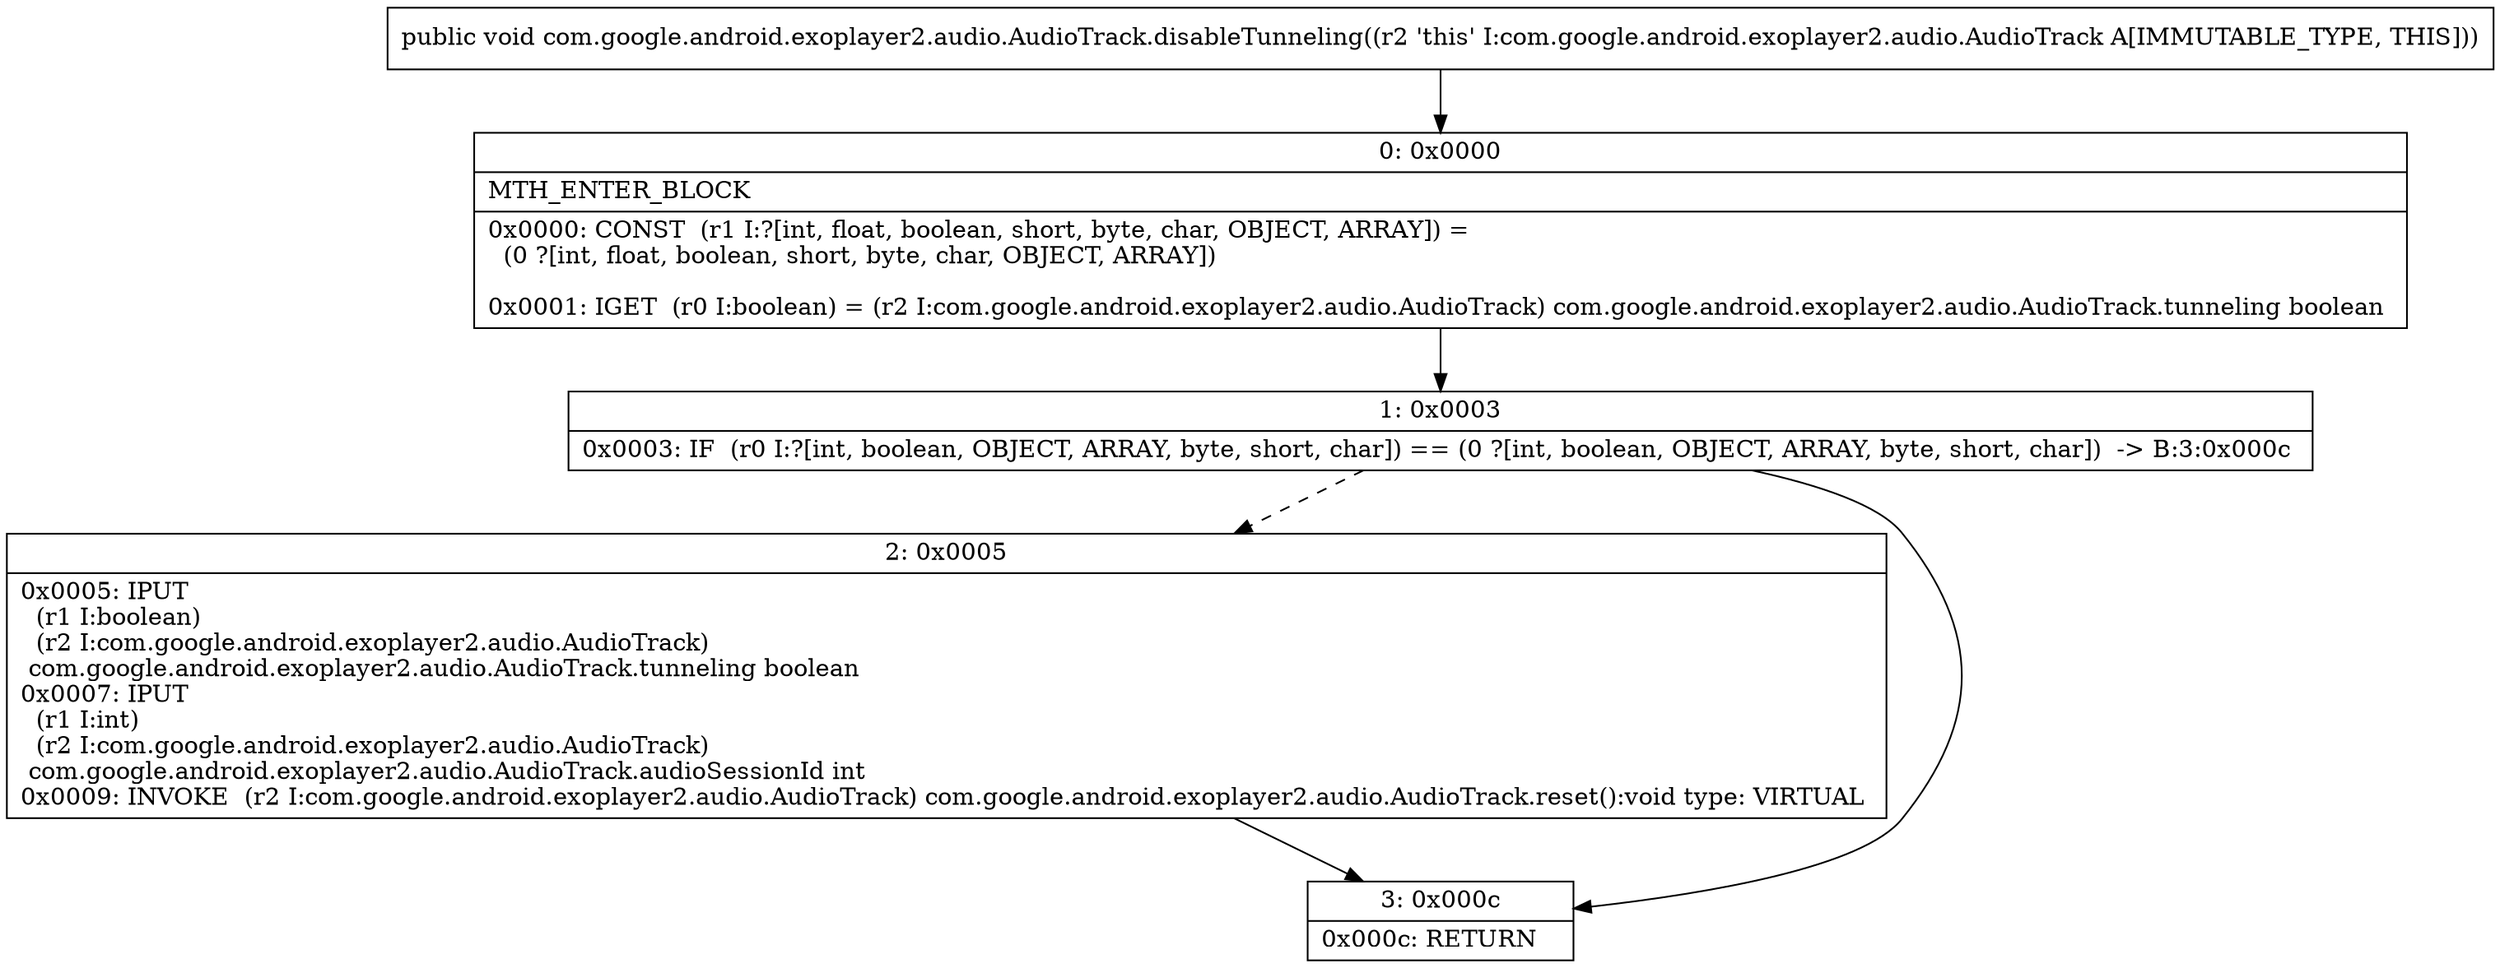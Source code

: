 digraph "CFG forcom.google.android.exoplayer2.audio.AudioTrack.disableTunneling()V" {
Node_0 [shape=record,label="{0\:\ 0x0000|MTH_ENTER_BLOCK\l|0x0000: CONST  (r1 I:?[int, float, boolean, short, byte, char, OBJECT, ARRAY]) = \l  (0 ?[int, float, boolean, short, byte, char, OBJECT, ARRAY])\l \l0x0001: IGET  (r0 I:boolean) = (r2 I:com.google.android.exoplayer2.audio.AudioTrack) com.google.android.exoplayer2.audio.AudioTrack.tunneling boolean \l}"];
Node_1 [shape=record,label="{1\:\ 0x0003|0x0003: IF  (r0 I:?[int, boolean, OBJECT, ARRAY, byte, short, char]) == (0 ?[int, boolean, OBJECT, ARRAY, byte, short, char])  \-\> B:3:0x000c \l}"];
Node_2 [shape=record,label="{2\:\ 0x0005|0x0005: IPUT  \l  (r1 I:boolean)\l  (r2 I:com.google.android.exoplayer2.audio.AudioTrack)\l com.google.android.exoplayer2.audio.AudioTrack.tunneling boolean \l0x0007: IPUT  \l  (r1 I:int)\l  (r2 I:com.google.android.exoplayer2.audio.AudioTrack)\l com.google.android.exoplayer2.audio.AudioTrack.audioSessionId int \l0x0009: INVOKE  (r2 I:com.google.android.exoplayer2.audio.AudioTrack) com.google.android.exoplayer2.audio.AudioTrack.reset():void type: VIRTUAL \l}"];
Node_3 [shape=record,label="{3\:\ 0x000c|0x000c: RETURN   \l}"];
MethodNode[shape=record,label="{public void com.google.android.exoplayer2.audio.AudioTrack.disableTunneling((r2 'this' I:com.google.android.exoplayer2.audio.AudioTrack A[IMMUTABLE_TYPE, THIS])) }"];
MethodNode -> Node_0;
Node_0 -> Node_1;
Node_1 -> Node_2[style=dashed];
Node_1 -> Node_3;
Node_2 -> Node_3;
}


